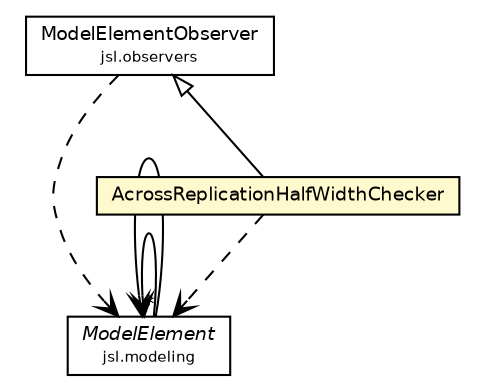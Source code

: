 #!/usr/local/bin/dot
#
# Class diagram 
# Generated by UMLGraph version 5.4 (http://www.umlgraph.org/)
#

digraph G {
	edge [fontname="Helvetica",fontsize=10,labelfontname="Helvetica",labelfontsize=10];
	node [fontname="Helvetica",fontsize=10,shape=plaintext];
	nodesep=0.25;
	ranksep=0.5;
	// jsl.modeling.ModelElement
	c21779 [label=<<table title="jsl.modeling.ModelElement" border="0" cellborder="1" cellspacing="0" cellpadding="2" port="p" href="../../modeling/ModelElement.html">
		<tr><td><table border="0" cellspacing="0" cellpadding="1">
<tr><td align="center" balign="center"><font face="Helvetica-Oblique"> ModelElement </font></td></tr>
<tr><td align="center" balign="center"><font point-size="7.0"> jsl.modeling </font></td></tr>
		</table></td></tr>
		</table>>, URL="../../modeling/ModelElement.html", fontname="Helvetica", fontcolor="black", fontsize=9.0];
	// jsl.observers.ModelElementObserver
	c22053 [label=<<table title="jsl.observers.ModelElementObserver" border="0" cellborder="1" cellspacing="0" cellpadding="2" port="p" href="../ModelElementObserver.html">
		<tr><td><table border="0" cellspacing="0" cellpadding="1">
<tr><td align="center" balign="center"> ModelElementObserver </td></tr>
<tr><td align="center" balign="center"><font point-size="7.0"> jsl.observers </font></td></tr>
		</table></td></tr>
		</table>>, URL="../ModelElementObserver.html", fontname="Helvetica", fontcolor="black", fontsize=9.0];
	// jsl.observers.variable.AcrossReplicationHalfWidthChecker
	c22077 [label=<<table title="jsl.observers.variable.AcrossReplicationHalfWidthChecker" border="0" cellborder="1" cellspacing="0" cellpadding="2" port="p" bgcolor="lemonChiffon" href="./AcrossReplicationHalfWidthChecker.html">
		<tr><td><table border="0" cellspacing="0" cellpadding="1">
<tr><td align="center" balign="center"> AcrossReplicationHalfWidthChecker </td></tr>
		</table></td></tr>
		</table>>, URL="./AcrossReplicationHalfWidthChecker.html", fontname="Helvetica", fontcolor="black", fontsize=9.0];
	//jsl.observers.variable.AcrossReplicationHalfWidthChecker extends jsl.observers.ModelElementObserver
	c22053:p -> c22077:p [dir=back,arrowtail=empty];
	// jsl.modeling.ModelElement NAVASSOC jsl.modeling.ModelElement
	c21779:p -> c21779:p [taillabel="", label="", headlabel="*", fontname="Helvetica", fontcolor="black", fontsize=10.0, color="black", arrowhead=open];
	// jsl.modeling.ModelElement NAVASSOC jsl.modeling.ModelElement
	c21779:p -> c21779:p [taillabel="", label="", headlabel="", fontname="Helvetica", fontcolor="black", fontsize=10.0, color="black", arrowhead=open];
	// jsl.observers.ModelElementObserver DEPEND jsl.modeling.ModelElement
	c22053:p -> c21779:p [taillabel="", label="", headlabel="", fontname="Helvetica", fontcolor="black", fontsize=10.0, color="black", arrowhead=open, style=dashed];
	// jsl.observers.variable.AcrossReplicationHalfWidthChecker DEPEND jsl.modeling.ModelElement
	c22077:p -> c21779:p [taillabel="", label="", headlabel="", fontname="Helvetica", fontcolor="black", fontsize=10.0, color="black", arrowhead=open, style=dashed];
}

